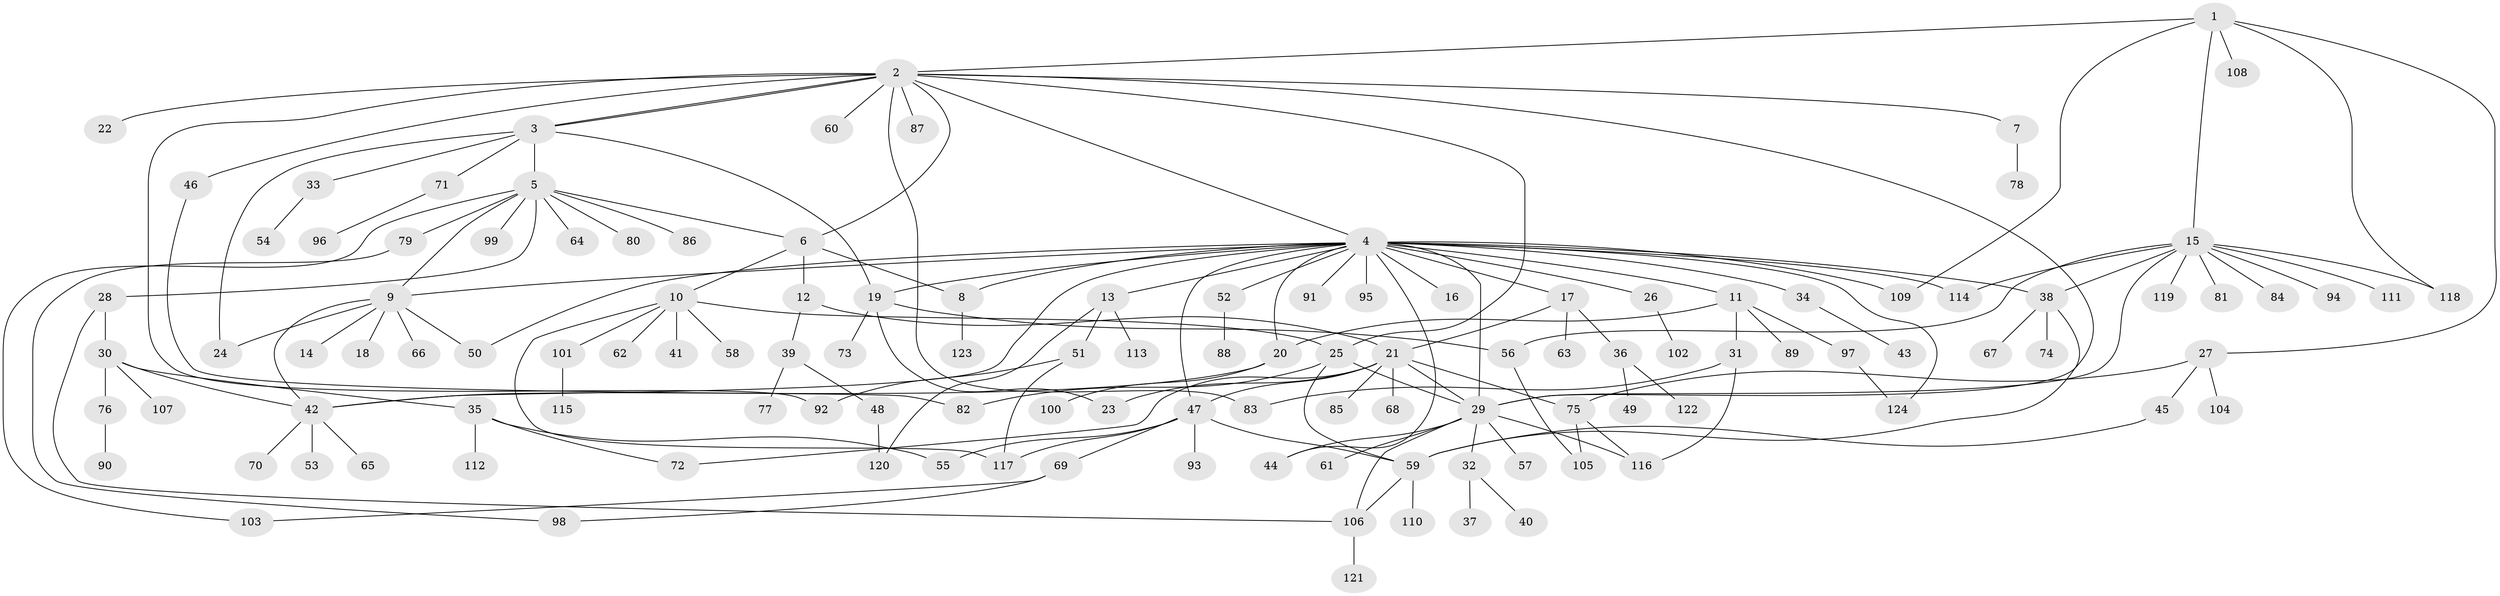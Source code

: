 // Generated by graph-tools (version 1.1) at 2025/14/03/09/25 04:14:35]
// undirected, 124 vertices, 168 edges
graph export_dot {
graph [start="1"]
  node [color=gray90,style=filled];
  1;
  2;
  3;
  4;
  5;
  6;
  7;
  8;
  9;
  10;
  11;
  12;
  13;
  14;
  15;
  16;
  17;
  18;
  19;
  20;
  21;
  22;
  23;
  24;
  25;
  26;
  27;
  28;
  29;
  30;
  31;
  32;
  33;
  34;
  35;
  36;
  37;
  38;
  39;
  40;
  41;
  42;
  43;
  44;
  45;
  46;
  47;
  48;
  49;
  50;
  51;
  52;
  53;
  54;
  55;
  56;
  57;
  58;
  59;
  60;
  61;
  62;
  63;
  64;
  65;
  66;
  67;
  68;
  69;
  70;
  71;
  72;
  73;
  74;
  75;
  76;
  77;
  78;
  79;
  80;
  81;
  82;
  83;
  84;
  85;
  86;
  87;
  88;
  89;
  90;
  91;
  92;
  93;
  94;
  95;
  96;
  97;
  98;
  99;
  100;
  101;
  102;
  103;
  104;
  105;
  106;
  107;
  108;
  109;
  110;
  111;
  112;
  113;
  114;
  115;
  116;
  117;
  118;
  119;
  120;
  121;
  122;
  123;
  124;
  1 -- 2;
  1 -- 15;
  1 -- 27;
  1 -- 108;
  1 -- 109;
  1 -- 118;
  2 -- 3;
  2 -- 3;
  2 -- 4;
  2 -- 6;
  2 -- 7;
  2 -- 22;
  2 -- 25;
  2 -- 29;
  2 -- 46;
  2 -- 60;
  2 -- 83;
  2 -- 87;
  2 -- 92;
  3 -- 5;
  3 -- 19;
  3 -- 24;
  3 -- 33;
  3 -- 71;
  4 -- 8;
  4 -- 9;
  4 -- 11;
  4 -- 13;
  4 -- 16;
  4 -- 17;
  4 -- 19;
  4 -- 20;
  4 -- 26;
  4 -- 29;
  4 -- 34;
  4 -- 38;
  4 -- 42;
  4 -- 44;
  4 -- 47;
  4 -- 50;
  4 -- 52;
  4 -- 91;
  4 -- 95;
  4 -- 109;
  4 -- 114;
  4 -- 124;
  5 -- 6;
  5 -- 9;
  5 -- 28;
  5 -- 64;
  5 -- 79;
  5 -- 80;
  5 -- 86;
  5 -- 99;
  5 -- 103;
  6 -- 8;
  6 -- 10;
  6 -- 12;
  7 -- 78;
  8 -- 123;
  9 -- 14;
  9 -- 18;
  9 -- 24;
  9 -- 42;
  9 -- 50;
  9 -- 66;
  10 -- 25;
  10 -- 41;
  10 -- 58;
  10 -- 62;
  10 -- 101;
  10 -- 117;
  11 -- 20;
  11 -- 31;
  11 -- 89;
  11 -- 97;
  12 -- 21;
  12 -- 39;
  13 -- 51;
  13 -- 113;
  13 -- 120;
  15 -- 29;
  15 -- 38;
  15 -- 56;
  15 -- 81;
  15 -- 84;
  15 -- 94;
  15 -- 111;
  15 -- 114;
  15 -- 118;
  15 -- 119;
  17 -- 21;
  17 -- 36;
  17 -- 63;
  19 -- 23;
  19 -- 56;
  19 -- 73;
  20 -- 42;
  20 -- 100;
  21 -- 23;
  21 -- 29;
  21 -- 47;
  21 -- 68;
  21 -- 72;
  21 -- 75;
  21 -- 85;
  25 -- 29;
  25 -- 59;
  25 -- 82;
  26 -- 102;
  27 -- 45;
  27 -- 75;
  27 -- 104;
  28 -- 30;
  28 -- 106;
  29 -- 32;
  29 -- 44;
  29 -- 57;
  29 -- 61;
  29 -- 106;
  29 -- 116;
  30 -- 35;
  30 -- 42;
  30 -- 76;
  30 -- 107;
  31 -- 83;
  31 -- 116;
  32 -- 37;
  32 -- 40;
  33 -- 54;
  34 -- 43;
  35 -- 55;
  35 -- 72;
  35 -- 112;
  36 -- 49;
  36 -- 122;
  38 -- 59;
  38 -- 67;
  38 -- 74;
  39 -- 48;
  39 -- 77;
  42 -- 53;
  42 -- 65;
  42 -- 70;
  45 -- 59;
  46 -- 82;
  47 -- 55;
  47 -- 59;
  47 -- 69;
  47 -- 93;
  47 -- 117;
  48 -- 120;
  51 -- 92;
  51 -- 117;
  52 -- 88;
  56 -- 105;
  59 -- 106;
  59 -- 110;
  69 -- 98;
  69 -- 103;
  71 -- 96;
  75 -- 105;
  75 -- 116;
  76 -- 90;
  79 -- 98;
  97 -- 124;
  101 -- 115;
  106 -- 121;
}
